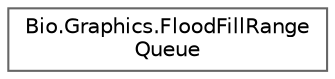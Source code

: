 digraph "Graphical Class Hierarchy"
{
 // LATEX_PDF_SIZE
  bgcolor="transparent";
  edge [fontname=Helvetica,fontsize=10,labelfontname=Helvetica,labelfontsize=10];
  node [fontname=Helvetica,fontsize=10,shape=box,height=0.2,width=0.4];
  rankdir="LR";
  Node0 [label="Bio.Graphics.FloodFillRange\lQueue",height=0.2,width=0.4,color="grey40", fillcolor="white", style="filled",URL="$class_bio_1_1_graphics_1_1_flood_fill_range_queue.html",tooltip="A queue of FloodFillRanges."];
}
